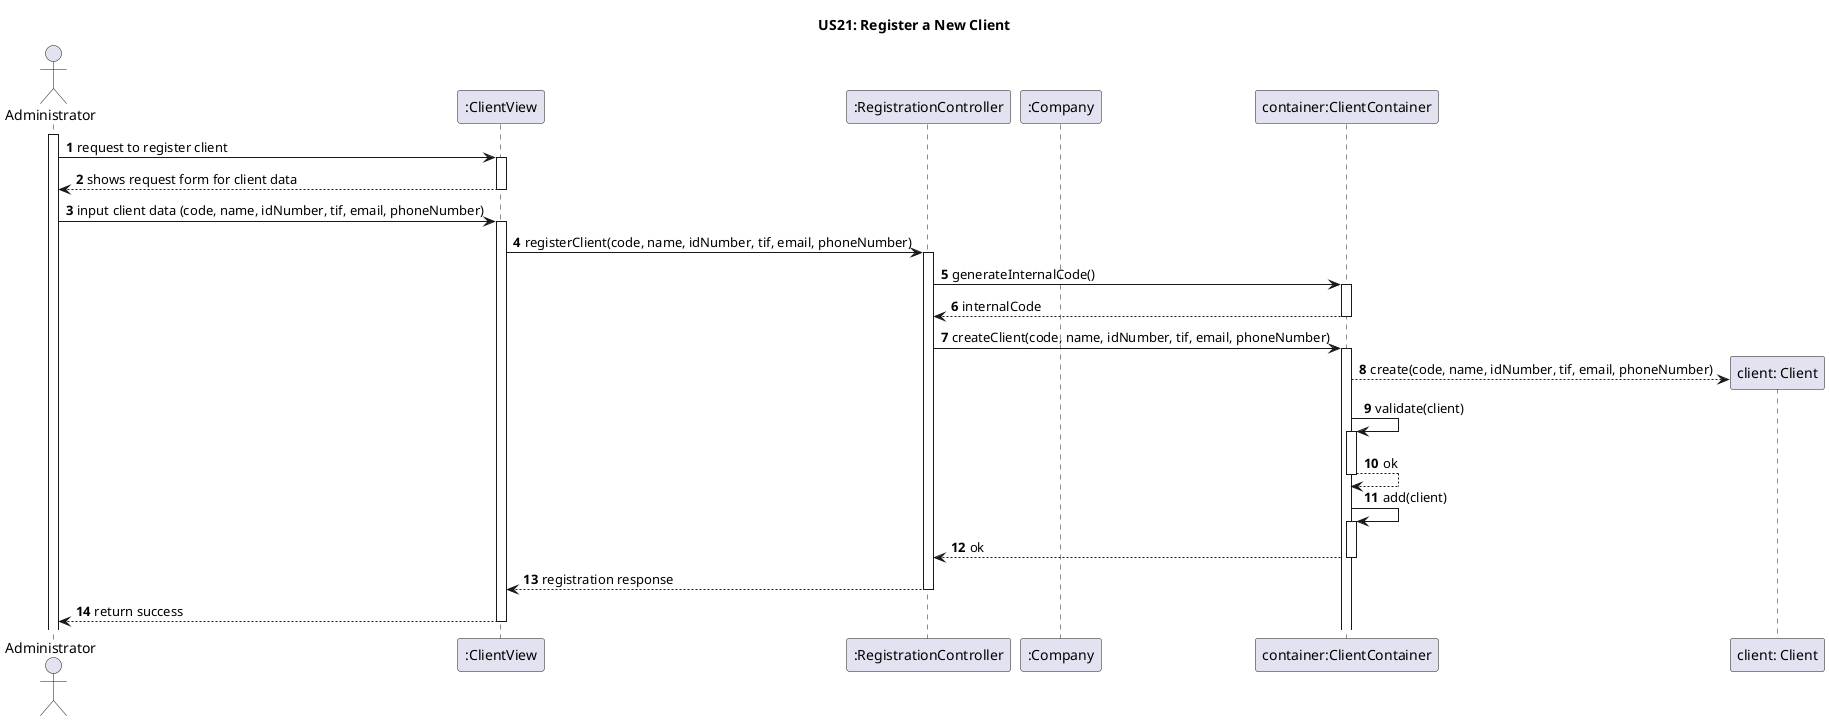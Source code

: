 @startuml
'https://plantuml.com/sequence-diagram

title US21: Register a New Client

autoactivate on
autonumber

actor "Administrator" as User
participant ":ClientView" as View
participant ":RegistrationController" as Ctrl
participant ":Company" as Admin
participant "container:ClientContainer" as clientContainer
participant "client: Client" as Client

activate User

User -> View: request to register client
View --> User: shows request form for client data
User -> View: input client data (code, name, idNumber, tif, email, phoneNumber)
View -> Ctrl: registerClient(code, name, idNumber, tif, email, phoneNumber)

Ctrl -> clientContainer: generateInternalCode()
clientContainer --> Ctrl: internalCode

Ctrl -> clientContainer: createClient(code, name, idNumber, tif, email, phoneNumber)
clientContainer --> Client**: create(code, name, idNumber, tif, email, phoneNumber)
clientContainer -> clientContainer: validate(client)
clientContainer --> clientContainer: ok
clientContainer -> clientContainer: add(client)
clientContainer --> Ctrl: ok

Ctrl --> View: registration response
View --> User: return success

@enduml
